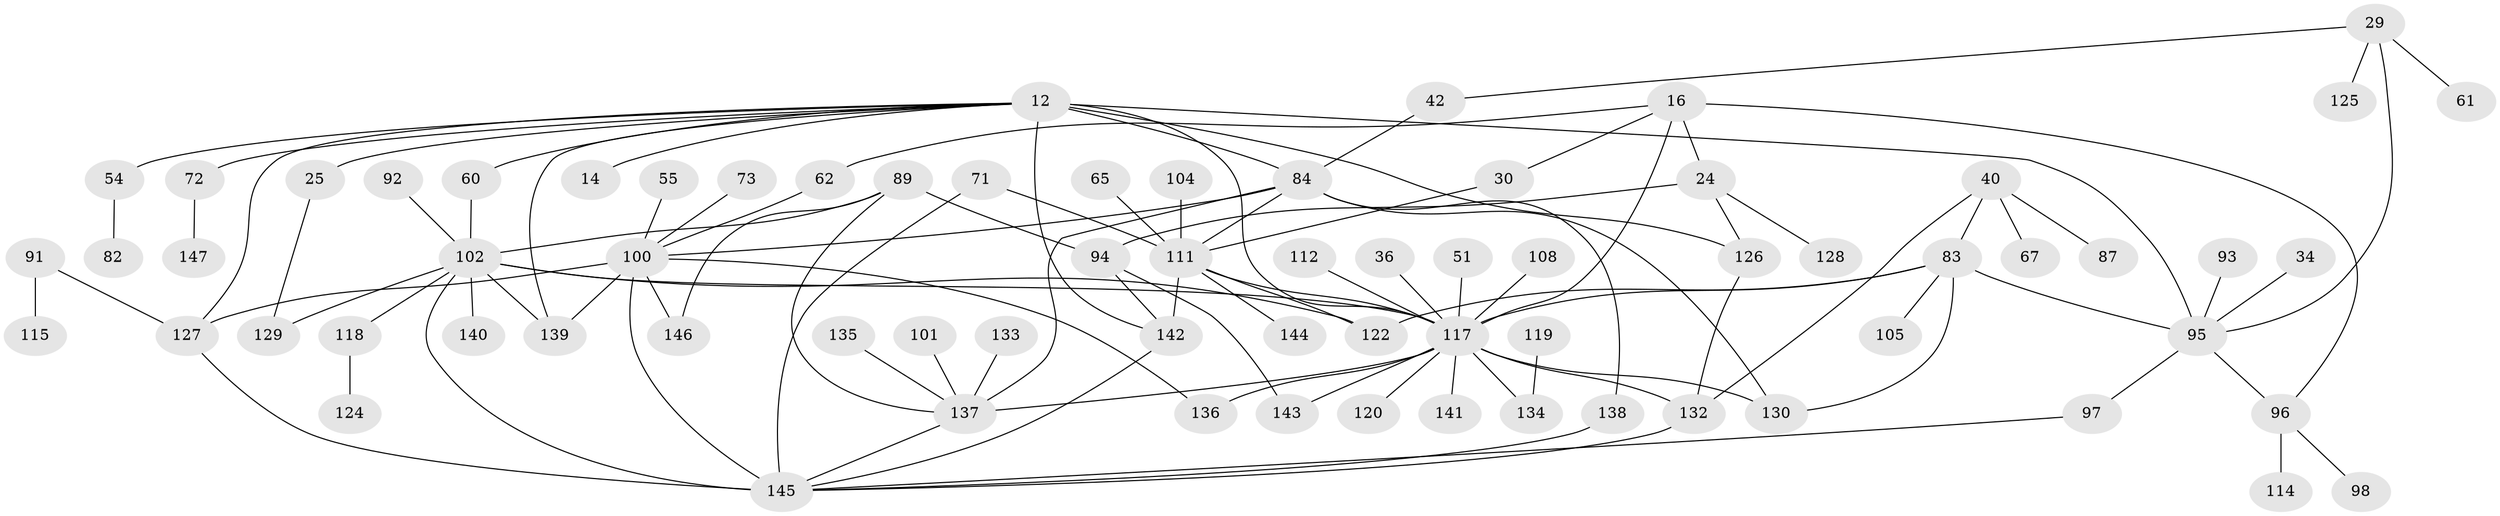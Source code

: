 // original degree distribution, {7: 0.013605442176870748, 9: 0.006802721088435374, 6: 0.034013605442176874, 4: 0.1360544217687075, 5: 0.05442176870748299, 1: 0.272108843537415, 3: 0.23809523809523808, 2: 0.23129251700680273, 8: 0.013605442176870748}
// Generated by graph-tools (version 1.1) at 2025/41/03/09/25 04:41:36]
// undirected, 73 vertices, 106 edges
graph export_dot {
graph [start="1"]
  node [color=gray90,style=filled];
  12 [super="+11+2"];
  14;
  16 [super="+8"];
  24;
  25;
  29;
  30;
  34;
  36;
  40;
  42;
  51;
  54;
  55;
  60;
  61;
  62 [super="+49+58"];
  65;
  67;
  71;
  72;
  73;
  82;
  83 [super="+68"];
  84 [super="+13"];
  87;
  89;
  91;
  92;
  93;
  94 [super="+52+53"];
  95 [super="+22"];
  96 [super="+63"];
  97;
  98;
  100 [super="+76+48+15"];
  101;
  102 [super="+33+70+77"];
  104;
  105;
  108;
  111 [super="+110+32"];
  112;
  114 [super="+109"];
  115;
  117 [super="+9+66+80"];
  118;
  119;
  120;
  122 [super="+116"];
  124;
  125;
  126 [super="+28"];
  127 [super="+50+88"];
  128;
  129;
  130 [super="+123+106"];
  132 [super="+78+69"];
  133;
  134 [super="+86"];
  135;
  136 [super="+39"];
  137 [super="+59+121+99"];
  138 [super="+113"];
  139;
  140;
  141;
  142 [super="+64"];
  143;
  144;
  145 [super="+131+103"];
  146;
  147;
  12 -- 54;
  12 -- 139;
  12 -- 142 [weight=2];
  12 -- 60;
  12 -- 72;
  12 -- 14;
  12 -- 84 [weight=2];
  12 -- 25;
  12 -- 117 [weight=4];
  12 -- 95;
  12 -- 126;
  12 -- 127 [weight=3];
  16 -- 30;
  16 -- 24 [weight=2];
  16 -- 117;
  16 -- 96;
  16 -- 62;
  24 -- 94;
  24 -- 128;
  24 -- 126;
  25 -- 129;
  29 -- 42;
  29 -- 61;
  29 -- 125;
  29 -- 95;
  30 -- 111;
  34 -- 95;
  36 -- 117;
  40 -- 67;
  40 -- 87;
  40 -- 132;
  40 -- 83;
  42 -- 84;
  51 -- 117;
  54 -- 82;
  55 -- 100;
  60 -- 102;
  62 -- 100;
  65 -- 111;
  71 -- 111;
  71 -- 145;
  72 -- 147;
  73 -- 100;
  83 -- 95 [weight=2];
  83 -- 122;
  83 -- 105;
  83 -- 117 [weight=2];
  83 -- 130;
  84 -- 100 [weight=2];
  84 -- 111;
  84 -- 138;
  84 -- 137;
  84 -- 130;
  89 -- 137;
  89 -- 146;
  89 -- 102;
  89 -- 94;
  91 -- 115;
  91 -- 127;
  92 -- 102;
  93 -- 95;
  94 -- 143;
  94 -- 142;
  95 -- 96;
  95 -- 97;
  96 -- 98;
  96 -- 114 [weight=2];
  97 -- 145;
  100 -- 146;
  100 -- 127;
  100 -- 136;
  100 -- 139;
  100 -- 145;
  101 -- 137;
  102 -- 129;
  102 -- 145 [weight=3];
  102 -- 117 [weight=4];
  102 -- 139;
  102 -- 118;
  102 -- 140;
  102 -- 122;
  104 -- 111;
  108 -- 117;
  111 -- 144;
  111 -- 117;
  111 -- 122;
  111 -- 142;
  112 -- 117;
  117 -- 143;
  117 -- 141;
  117 -- 136 [weight=3];
  117 -- 120;
  117 -- 132 [weight=2];
  117 -- 137 [weight=2];
  117 -- 134;
  117 -- 130;
  118 -- 124;
  119 -- 134;
  126 -- 132;
  127 -- 145;
  132 -- 145;
  133 -- 137;
  135 -- 137;
  137 -- 145;
  138 -- 145;
  142 -- 145;
}
